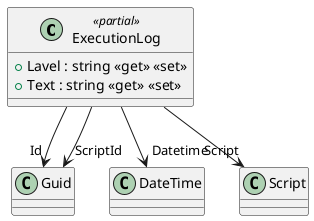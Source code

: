 @startuml
class ExecutionLog <<partial>> {
    + Lavel : string <<get>> <<set>>
    + Text : string <<get>> <<set>>
}
ExecutionLog --> "Id" Guid
ExecutionLog --> "Datetime" DateTime
ExecutionLog --> "ScriptId" Guid
ExecutionLog --> "Script" Script
@enduml
